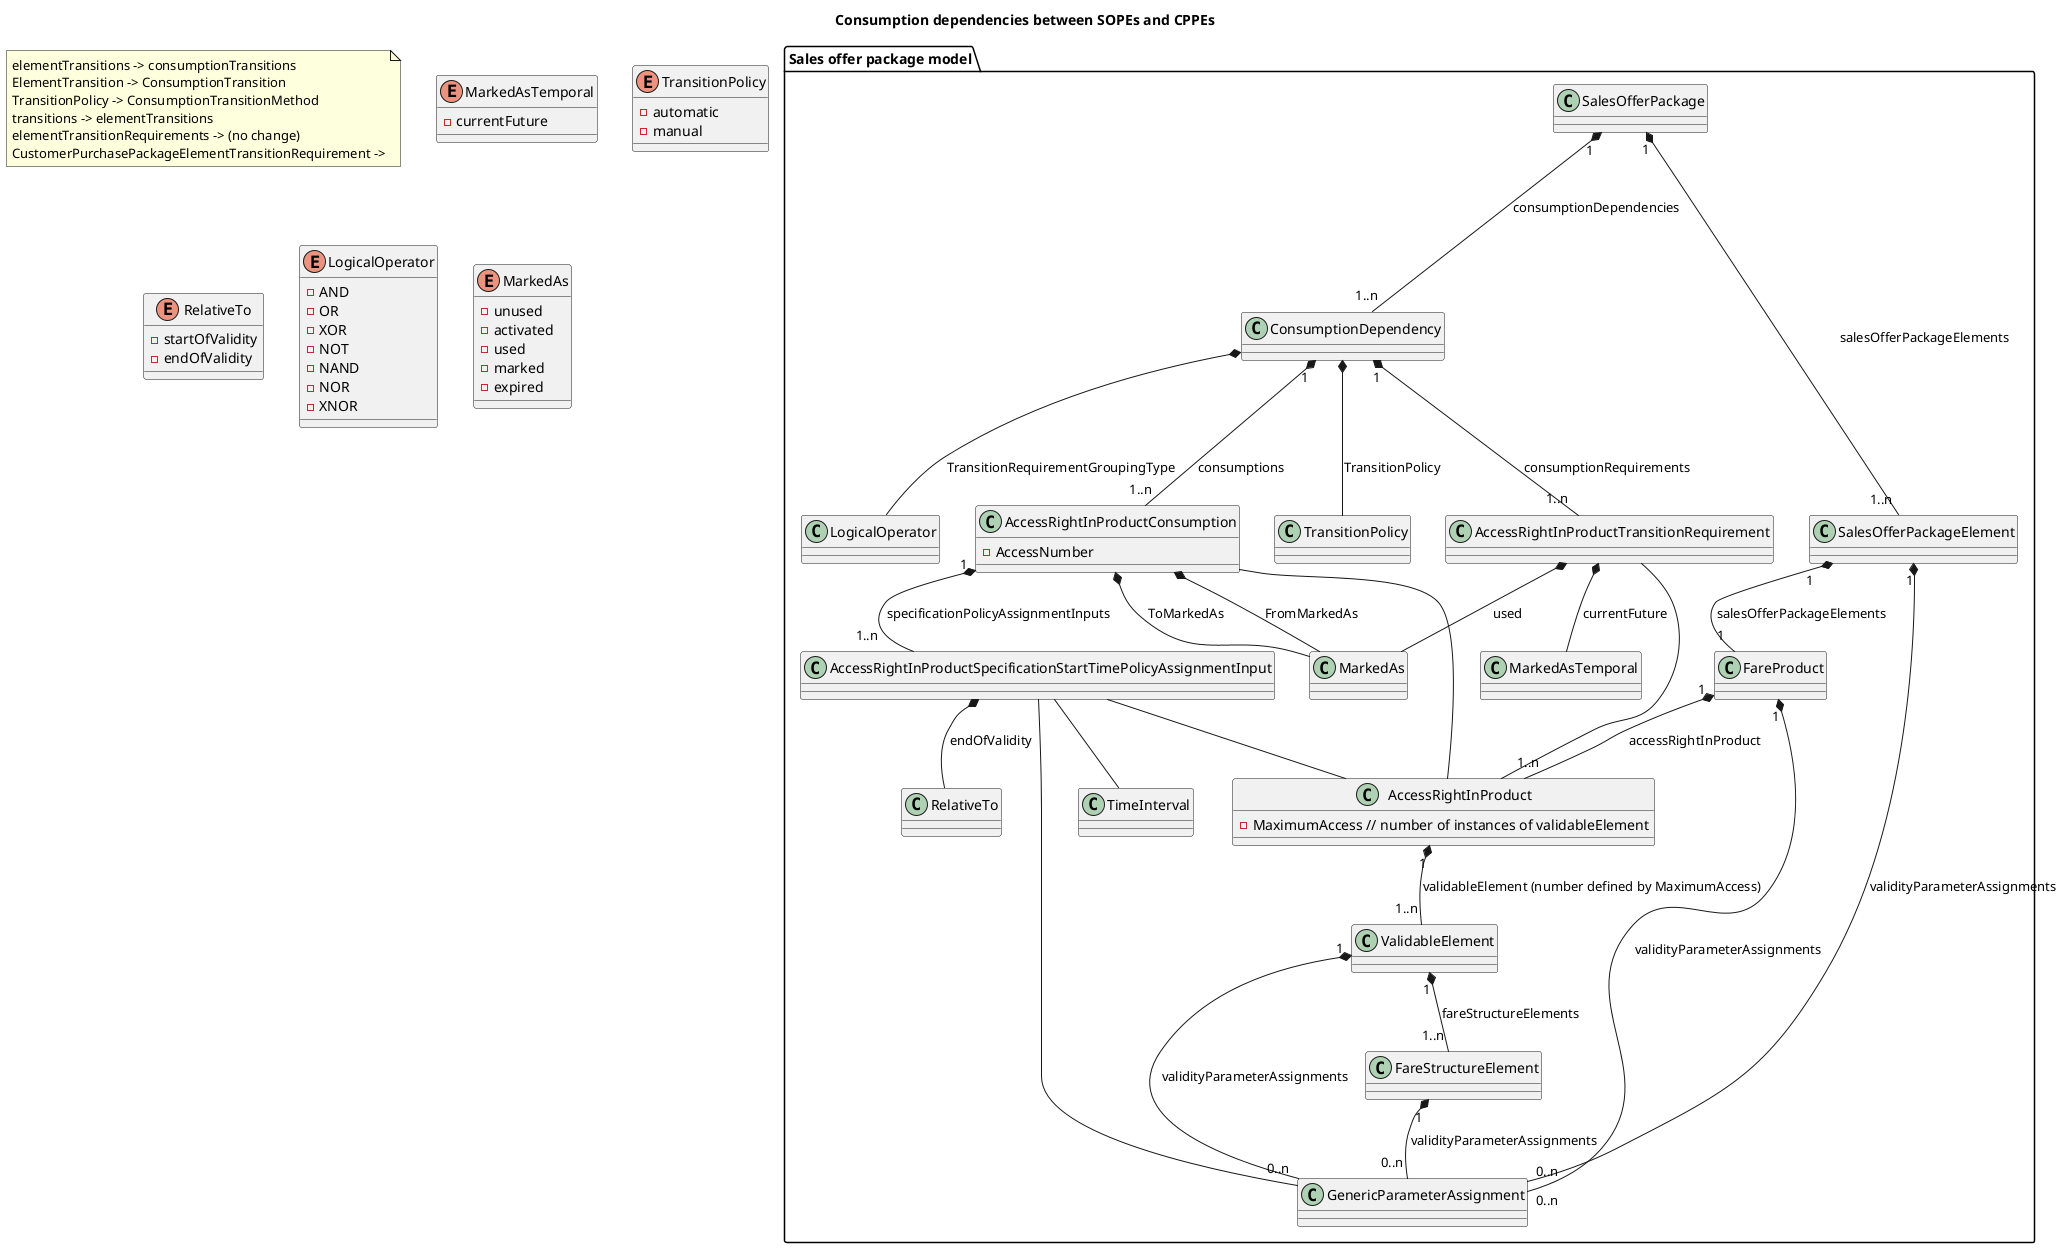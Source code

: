 @startuml
title Consumption dependencies between SOPEs and CPPEs


note as N1
	elementTransitions -> consumptionTransitions
	ElementTransition -> ConsumptionTransition
	TransitionPolicy -> ConsumptionTransitionMethod
	transitions -> elementTransitions
	elementTransitionRequirements -> (no change)
	CustomerPurchasePackageElementTransitionRequirement ->
end note





package "Sales offer package model" {
	class SalesOfferPackage
	class ConsumptionDependency
    class AccessRightInProductConsumption {
        -AccessNumber
    }
	class SalesOfferPackageElement
	class FareProduct
    class ValidableElement
	class AccessRightInProduct  {
		-MaximumAccess // number of instances of validableElement
	}
    class TimeInterval
	class FareStructureElement
	class GenericParameterAssignment

	SalesOfferPackage "1" *-- "1..n" ConsumptionDependency : "consumptionDependencies"

    ConsumptionDependency *--  LogicalOperator : "TransitionRequirementGroupingType"    
	ConsumptionDependency "1" *-- "1..n" AccessRightInProductTransitionRequirement : "consumptionRequirements"
    AccessRightInProductTransitionRequirement *--  MarkedAs : "used"
    AccessRightInProductTransitionRequirement *--  MarkedAsTemporal : "currentFuture"
    AccessRightInProductTransitionRequirement -- AccessRightInProduct

    ConsumptionDependency *--  TransitionPolicy : "TransitionPolicy"

    ConsumptionDependency "1" *-- "1..n" AccessRightInProductConsumption : "consumptions"
    AccessRightInProductConsumption *--  MarkedAs : "FromMarkedAs"
    AccessRightInProductConsumption *--  MarkedAs : "ToMarkedAs"
    AccessRightInProductConsumption -- AccessRightInProduct

    AccessRightInProductConsumption "1" *-- "1..n" AccessRightInProductSpecificationStartTimePolicyAssignmentInput : "specificationPolicyAssignmentInputs"
    AccessRightInProductSpecificationStartTimePolicyAssignmentInput -- AccessRightInProduct
    AccessRightInProductSpecificationStartTimePolicyAssignmentInput -- GenericParameterAssignment
    AccessRightInProductSpecificationStartTimePolicyAssignmentInput *-- RelativeTo : "endOfValidity"
    AccessRightInProductSpecificationStartTimePolicyAssignmentInput -- TimeInterval 

    SalesOfferPackage "1" *-- "1..n" SalesOfferPackageElement : "salesOfferPackageElements"
	
    SalesOfferPackageElement "1" *-- "1" FareProduct : "salesOfferPackageElements"
	FareProduct  "1" *-- "1..n" AccessRightInProduct : "accessRightInProduct"
	AccessRightInProduct  "1" *-- "1..n" ValidableElement : "validableElement (number defined by MaximumAccess)"
	ValidableElement  "1" *-- "1..n" FareStructureElement : "fareStructureElements"

	SalesOfferPackageElement "1" *-- "0..n" GenericParameterAssignment : "validityParameterAssignments"
	FareProduct "1" *-- "0..n" GenericParameterAssignment : "validityParameterAssignments"
	ValidableElement "1" *-- "0..n" GenericParameterAssignment : "validityParameterAssignments"
	FareStructureElement "1" *-- "0..n" GenericParameterAssignment : "validityParameterAssignments"

}


' ###
'  SALES OFFER PACKAGE ENUMERATIONS
' ###

    enum MarkedAsTemporal {
		-currentFuture
	}
    enum TransitionPolicy {
		-automatic
        -manual
	}

    enum RelativeTo {
		-startOfValidity
        -endOfValidity
	}



' ###
'  COMMON ENUMERATIONS
' ###

	enum LogicalOperator {
		-AND
		-OR
		-XOR
		-NOT
		-NAND
		-NOR
		-XNOR
	}

	enum MarkedAs {
		-unused
		-activated
		-used
		-marked
		-expired
	}



/'



package "Customer purchase package model" {
	class CustomerPurchasePackage
	class CustomerPurchasePackageElement
	class CustomerPurchasePackageElementAccess
	class CustomerPurchaseParameterAssignment

	CustomerPurchasePackage "1" *-- "1..n" CustomerPurchasePackageElement: "customerPurchasePackageElements"
	CustomerPurchasePackageElement "1" *-- "0..n" CustomerPurchasePackageElementAccess: "elementAccesses"
	CustomerPurchasePackageElement "1" *-- "0..n" CustomerPurchaseParameterAssignment: "validityParameterAssignments"


}

package "Access right parameter model" {
	class ValidityParameterAssignment

	ValidityParameterAssignment <|-- CustomerPurchaseParameterAssignment
	ValidityParameterAssignment <|-- GenericParameterAssignment

}


package "Consumption dependency model" {
	note top of ConsumptionUtilisationDependency
		Describes a dependency that one or more CustomerPurchasePackageElementAccess
		for a given CustomerPurchasePackageElement must be in the state defined by MarkedAs
		in order for elements listed in ConsumptionUtilisation to proceed state changes
		(defined using CPPAs with TypeOfAccessRightParameterAssignment=xxxPolicyAssignment inside the corresponding CPPE)
	end note
	class ConsumptionUtilisationDependency #lightblue




	note top of ElementConsumptionPolicy
		Defines the state the corresponding
		CustomerPurchasePackageElementAccess
		must be in in order for dependency to be satisfied
	end note
	class ElementConsumptionPolicy #lightblue

	note bottom of CustomerPurchasePackageElementElementConsumptionPolicy
		Specialisation referring to an CPPE.
		Used in the CustomerPurchasePackage hierarchy
	end note
	class CustomerPurchasePackageElementElementConsumptionPolicy #lightblue


	note bottom of AccessRightInProductElementConsumptionPolicy
		Specialisation referring to an AccessRightInProduct with
		a given access number (used if MaximumAccess > 1)
	end note
	class AccessRightInProductElementConsumptionPolicy #lightblue {
		-int accessNumber
	}
	ElementConsumptionPolicy <|-- CustomerPurchasePackageElementElementConsumptionPolicy
	ElementConsumptionPolicy <|-- AccessRightInProductElementConsumptionPolicy

	AccessRightInProductElementConsumptionPolicy --> AccessRightInProduct
	CustomerPurchasePackageElementElementConsumptionPolicy --> CustomerPurchasePackageElement




	note bottom of CrossConstraint
		Defines a constraint accross multiple
		parameter assigments.
		This is used to ensure that 2 or more
		ValidityParameterAssignment
		(TypeOfAccessRightParameterAssignment=SpecificationPolicyAssignment)
		must receive the same Journey-details when activating/consuming the element
	end note
	class CrossConstraint #lightblue{
	}





	note top of ConsumptionUtilisation
		The CPPE/AccessRightInProduct that is affected when
		dependency is satisfied
	end note
	class ConsumptionUtilisation #lightblue

	note bottom of CustomerPurchasePackageElementConsumptionUtilisation
		Specialisation referring to a CustomerPurchasePackageElement
	end note
	class CustomerPurchasePackageElementConsumptionUtilisation #lightblue

	note bottom of AccessRightInProductConsumptionUtilisation
		Specialisation referring to an AccessRightInProduct with
		a given access number (used if MaximumAccess > 1)
	end note
	class AccessRightInProductConsumptionUtilisation #lightblue {
		-int accessNumber
	}
	ConsumptionUtilisation <|-- CustomerPurchasePackageElementConsumptionUtilisation
	ConsumptionUtilisation <|-- AccessRightInProductConsumptionUtilisation


	CustomerPurchasePackageElementConsumptionUtilisation "1" --> "1" CustomerPurchasePackageElement: "cppe in question"
	AccessRightInProductConsumptionUtilisation "1" --> "1" AccessRightInProduct: "access right in question"





	ElementConsumptionPolicy "1" --> "1" CustomerPurchasePackageElement: "cppe in question"
	ElementConsumptionPolicy "1" --> "1" MarkedAs: "markedAs status"
	CustomerPurchasePackageElementConsumptionUtilisation  .. CustomerPurchasePackageElementAccess: "element access in state"

	note top of MaximumNumberOfAccesses
		Maximum number the CPPE can be transitioned
		Overall value for all listed ConsumptionUtilisation
	end note
	class MaximumNumberOfAccesses #lightblue {
		-integer value
	}
	note bottom of MaximumNumberOfAccessesType
		Either limited with a given value
		or unlimited
	end note
	enum MaximumNumberOfAccessesType #lightblue {
		-limited
		-unlimited
	}
	MaximumNumberOfAccesses *--  MaximumNumberOfAccessesType: "type"


	note top of ConsumptionTriggerType
		Shall the coresponding CPPE referred to in ConsumptionUtilisation
		be transitioned automatically (according to CPPE parameters)
		or manually at the convenience of the traveller/external system
	end note
	enum ConsumptionTriggerType #lightblue{
		-manual
		-automatic
	}

	CustomerPurchasePackage "1" *-- "0..n" ConsumptionUtilisationDependency: "consumptionUtilisationDependencies"
	SalesOfferPackage "1" *-- "0..n" ConsumptionUtilisationDependency: "consumptionUtilisationDependencies"




	ConsumptionUtilisationDependency "1" *-- "0..n" ElementConsumptionPolicy: "consumptionDependencies"
	ConsumptionUtilisationDependency *--  MaximumNumberOfAccesses: "maximumNumberOfAccesses"
	ConsumptionUtilisationDependency "1" *-- "0..n" ConsumptionUtilisation: "consumptionUtilisations"
	ConsumptionUtilisationDependency "1" *-- "0..n" CrossConstraint: "crossConstraints"
	ConsumptionUtilisationDependency *--  LogicalOperator: "consumptionDependenciesGrouping"
	ConsumptionUtilisationDependency *--  LogicalOperator: "consumptionUtilisationGrouping"
	ConsumptionUtilisationDependency *--  ConsumptionTriggerType: "transitionPolicy"


	class EntitlementConstraintStructure {
		-JourneyConstraint journeyConstraint
		-...
	}

	CrossConstraint  *--  EntitlementConstraintStructure: "constraint"
	CrossConstraint "1" *-- "2..n" ValidityParameterAssignment: "validityParameterAssignments"



}

'/

@enduml